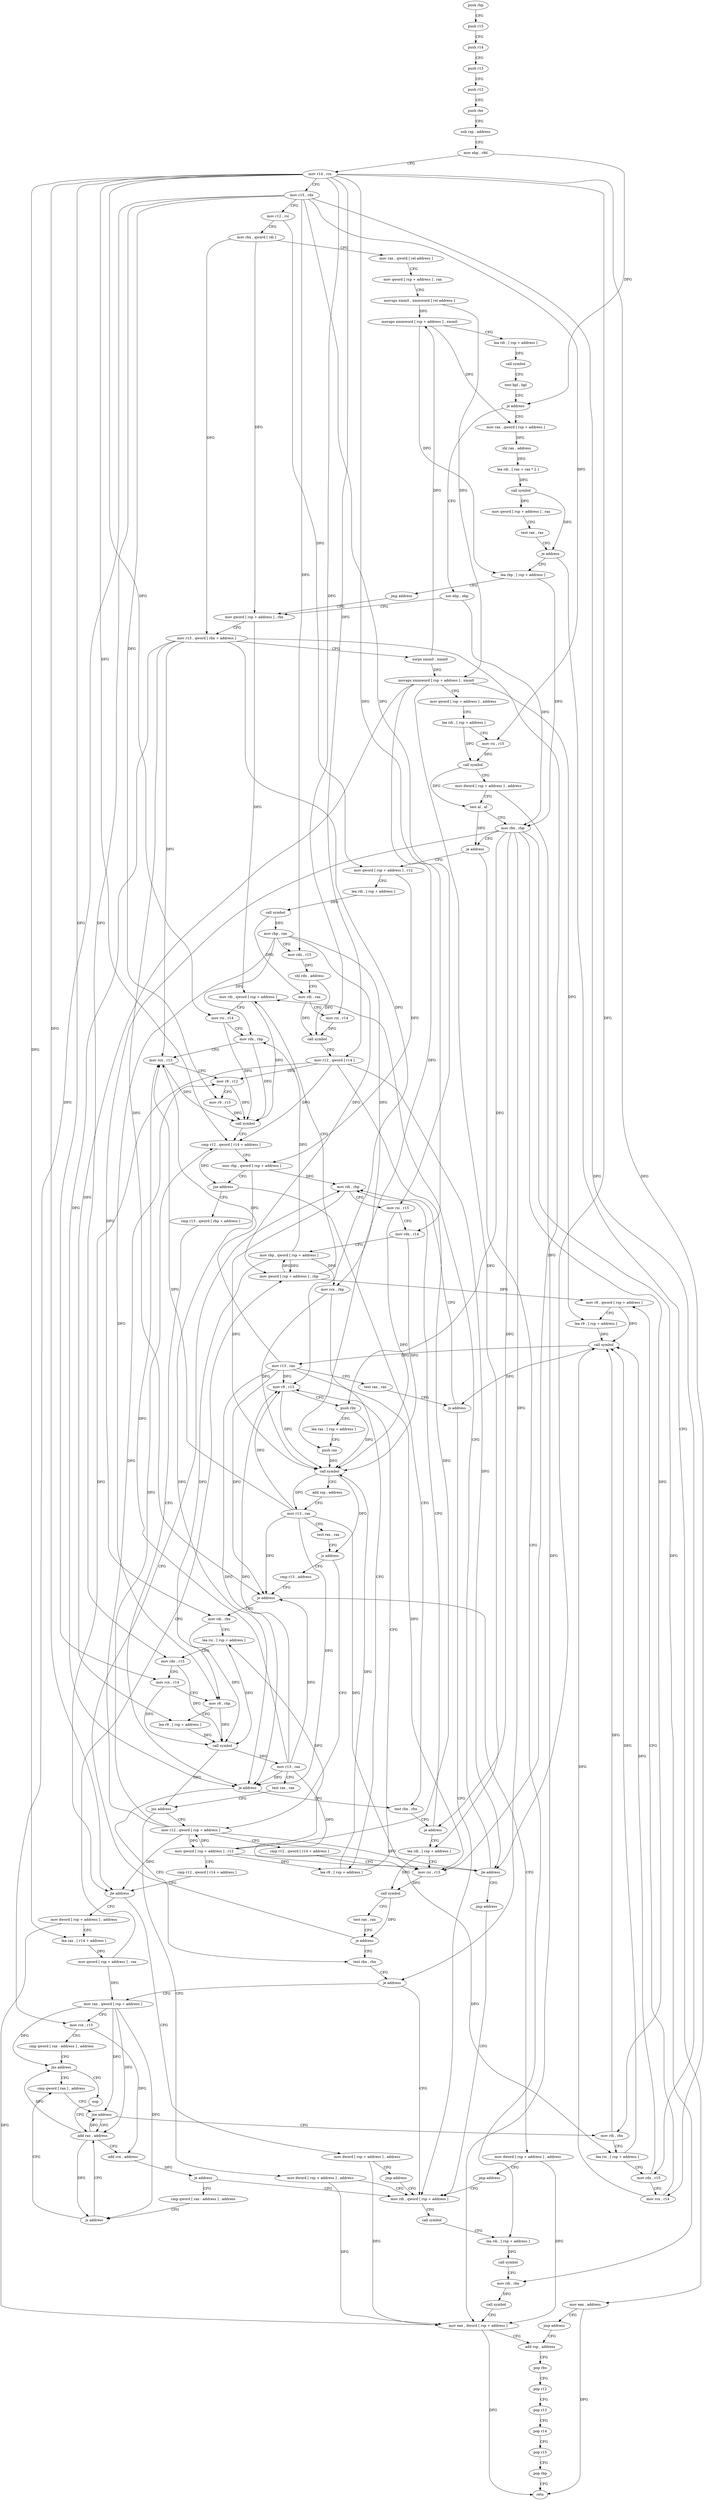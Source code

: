 digraph "func" {
"4246784" [label = "push rbp" ]
"4246785" [label = "push r15" ]
"4246787" [label = "push r14" ]
"4246789" [label = "push r13" ]
"4246791" [label = "push r12" ]
"4246793" [label = "push rbx" ]
"4246794" [label = "sub rsp , address" ]
"4246801" [label = "mov ebp , r8d" ]
"4246804" [label = "mov r14 , rcx" ]
"4246807" [label = "mov r15 , rdx" ]
"4246810" [label = "mov r12 , rsi" ]
"4246813" [label = "mov rbx , qword [ rdi ]" ]
"4246816" [label = "mov rax , qword [ rel address ]" ]
"4246823" [label = "mov qword [ rsp + address ] , rax" ]
"4246828" [label = "movups xmm0 , xmmword [ rel address ]" ]
"4246835" [label = "movaps xmmword [ rsp + address ] , xmm0" ]
"4246840" [label = "lea rdi , [ rsp + address ]" ]
"4246845" [label = "call symbol" ]
"4246850" [label = "test bpl , bpl" ]
"4246853" [label = "je address" ]
"4246894" [label = "xor ebp , ebp" ]
"4246855" [label = "mov rax , qword [ rsp + address ]" ]
"4246896" [label = "mov qword [ rsp + address ] , rbx" ]
"4246860" [label = "shl rax , address" ]
"4246864" [label = "lea rdi , [ rax + rax * 2 ]" ]
"4246868" [label = "call symbol" ]
"4246873" [label = "mov qword [ rsp + address ] , rax" ]
"4246878" [label = "test rax , rax" ]
"4246881" [label = "je address" ]
"4247365" [label = "mov eax , address" ]
"4246887" [label = "lea rbp , [ rsp + address ]" ]
"4247325" [label = "lea rdi , [ rsp + address ]" ]
"4247330" [label = "call symbol" ]
"4247335" [label = "mov rdi , rbx" ]
"4247338" [label = "call symbol" ]
"4247343" [label = "mov eax , dword [ rsp + address ]" ]
"4247347" [label = "add rsp , address" ]
"4246957" [label = "mov qword [ rsp + address ] , r12" ]
"4246962" [label = "lea rdi , [ rsp + address ]" ]
"4246967" [label = "call symbol" ]
"4246972" [label = "mov rbp , rax" ]
"4246975" [label = "mov rdx , r15" ]
"4246978" [label = "shl rdx , address" ]
"4246982" [label = "mov rdi , rax" ]
"4246985" [label = "mov rsi , r14" ]
"4246988" [label = "call symbol" ]
"4246993" [label = "mov r12 , qword [ r14 ]" ]
"4246996" [label = "mov qword [ rsp + address ] , r12" ]
"4247001" [label = "cmp r12 , qword [ r14 + address ]" ]
"4247005" [label = "jle address" ]
"4247020" [label = "mov dword [ rsp + address ] , address" ]
"4247007" [label = "mov dword [ rsp + address ] , address" ]
"4247370" [label = "jmp address" ]
"4246892" [label = "jmp address" ]
"4247028" [label = "lea rax , [ r14 + address ]" ]
"4247032" [label = "mov qword [ rsp + address ] , rax" ]
"4247037" [label = "mov qword [ rsp + address ] , rbp" ]
"4247042" [label = "mov rdi , qword [ rsp + address ]" ]
"4247015" [label = "jmp address" ]
"4247315" [label = "mov rdi , qword [ rsp + address ]" ]
"4247354" [label = "pop rbx" ]
"4247355" [label = "pop r12" ]
"4247357" [label = "pop r13" ]
"4247359" [label = "pop r14" ]
"4247361" [label = "pop r15" ]
"4247363" [label = "pop rbp" ]
"4247364" [label = "retn" ]
"4246901" [label = "mov r13 , qword [ rbx + address ]" ]
"4246908" [label = "xorps xmm0 , xmm0" ]
"4246911" [label = "movaps xmmword [ rsp + address ] , xmm0" ]
"4246916" [label = "mov qword [ rsp + address ] , address" ]
"4246925" [label = "lea rdi , [ rsp + address ]" ]
"4246930" [label = "mov rsi , r15" ]
"4246933" [label = "call symbol" ]
"4246938" [label = "mov dword [ rsp + address ] , address" ]
"4246946" [label = "test al , al" ]
"4246948" [label = "mov rbx , rbp" ]
"4246951" [label = "je address" ]
"4247087" [label = "test rbx , rbx" ]
"4247090" [label = "je address" ]
"4247200" [label = "mov rdi , rbp" ]
"4247092" [label = "lea rdi , [ rsp + address ]" ]
"4247078" [label = "cmp r13 , qword [ rbp + address ]" ]
"4247085" [label = "je address" ]
"4247110" [label = "test rbx , rbx" ]
"4247320" [label = "call symbol" ]
"4247203" [label = "mov rsi , r15" ]
"4247206" [label = "mov rdx , r14" ]
"4247209" [label = "mov rbp , qword [ rsp + address ]" ]
"4247214" [label = "mov rcx , rbp" ]
"4247217" [label = "lea r8 , [ rsp + address ]" ]
"4247222" [label = "mov r9 , r13" ]
"4247225" [label = "push rbx" ]
"4247226" [label = "lea rax , [ rsp + address ]" ]
"4247231" [label = "push rax" ]
"4247232" [label = "call symbol" ]
"4247237" [label = "add rsp , address" ]
"4247241" [label = "mov r13 , rax" ]
"4247244" [label = "test rax , rax" ]
"4247247" [label = "js address" ]
"4247266" [label = "cmp r13 , address" ]
"4247249" [label = "mov r12 , qword [ rsp + address ]" ]
"4247097" [label = "mov rsi , r13" ]
"4247100" [label = "call symbol" ]
"4247105" [label = "test rax , rax" ]
"4247108" [label = "je address" ]
"4247113" [label = "je address" ]
"4247119" [label = "mov rax , qword [ rsp + address ]" ]
"4247270" [label = "je address" ]
"4247372" [label = "mov dword [ rsp + address ] , address" ]
"4247272" [label = "mov rdi , rbx" ]
"4247254" [label = "cmp r12 , qword [ r14 + address ]" ]
"4247258" [label = "jle address" ]
"4247264" [label = "jmp address" ]
"4247124" [label = "mov rcx , r15" ]
"4247127" [label = "cmp qword [ rax - address ] , address" ]
"4247132" [label = "jns address" ]
"4247157" [label = "cmp qword [ rax ] , address" ]
"4247134" [label = "nop" ]
"4247380" [label = "jmp address" ]
"4247275" [label = "lea rsi , [ rsp + address ]" ]
"4247280" [label = "mov rdx , r15" ]
"4247283" [label = "mov rcx , r14" ]
"4247286" [label = "mov r8 , rbp" ]
"4247289" [label = "lea r9 , [ rsp + address ]" ]
"4247294" [label = "call symbol" ]
"4247299" [label = "mov r13 , rax" ]
"4247302" [label = "test rax , rax" ]
"4247305" [label = "jns address" ]
"4247307" [label = "mov dword [ rsp + address ] , address" ]
"4247047" [label = "mov rsi , r14" ]
"4247050" [label = "mov rdx , rbp" ]
"4247053" [label = "mov rcx , r13" ]
"4247056" [label = "mov r8 , r12" ]
"4247059" [label = "mov r9 , r15" ]
"4247062" [label = "call symbol" ]
"4247067" [label = "cmp r12 , qword [ r14 + address ]" ]
"4247071" [label = "mov rbp , qword [ rsp + address ]" ]
"4247076" [label = "jne address" ]
"4247161" [label = "jne address" ]
"4247136" [label = "add rax , address" ]
"4247163" [label = "mov rdi , rbx" ]
"4247140" [label = "add rcx , address" ]
"4247144" [label = "je address" ]
"4247150" [label = "cmp qword [ rax - address ] , address" ]
"4247166" [label = "lea rsi , [ rsp + address ]" ]
"4247171" [label = "mov rdx , r15" ]
"4247174" [label = "mov rcx , r14" ]
"4247177" [label = "mov r8 , qword [ rsp + address ]" ]
"4247182" [label = "lea r9 , [ rsp + address ]" ]
"4247187" [label = "call symbol" ]
"4247192" [label = "mov r13 , rax" ]
"4247195" [label = "test rax , rax" ]
"4247198" [label = "js address" ]
"4247155" [label = "js address" ]
"4246784" -> "4246785" [ label = "CFG" ]
"4246785" -> "4246787" [ label = "CFG" ]
"4246787" -> "4246789" [ label = "CFG" ]
"4246789" -> "4246791" [ label = "CFG" ]
"4246791" -> "4246793" [ label = "CFG" ]
"4246793" -> "4246794" [ label = "CFG" ]
"4246794" -> "4246801" [ label = "CFG" ]
"4246801" -> "4246804" [ label = "CFG" ]
"4246801" -> "4246853" [ label = "DFG" ]
"4246804" -> "4246807" [ label = "CFG" ]
"4246804" -> "4246985" [ label = "DFG" ]
"4246804" -> "4246993" [ label = "DFG" ]
"4246804" -> "4247005" [ label = "DFG" ]
"4246804" -> "4247028" [ label = "DFG" ]
"4246804" -> "4247047" [ label = "DFG" ]
"4246804" -> "4247067" [ label = "DFG" ]
"4246804" -> "4247206" [ label = "DFG" ]
"4246804" -> "4247258" [ label = "DFG" ]
"4246804" -> "4247283" [ label = "DFG" ]
"4246804" -> "4247174" [ label = "DFG" ]
"4246807" -> "4246810" [ label = "CFG" ]
"4246807" -> "4246930" [ label = "DFG" ]
"4246807" -> "4246975" [ label = "DFG" ]
"4246807" -> "4247059" [ label = "DFG" ]
"4246807" -> "4247203" [ label = "DFG" ]
"4246807" -> "4247124" [ label = "DFG" ]
"4246807" -> "4247280" [ label = "DFG" ]
"4246807" -> "4247171" [ label = "DFG" ]
"4246810" -> "4246813" [ label = "CFG" ]
"4246810" -> "4246957" [ label = "DFG" ]
"4246813" -> "4246816" [ label = "CFG" ]
"4246813" -> "4246896" [ label = "DFG" ]
"4246813" -> "4246901" [ label = "DFG" ]
"4246816" -> "4246823" [ label = "CFG" ]
"4246823" -> "4246828" [ label = "CFG" ]
"4246828" -> "4246835" [ label = "DFG" ]
"4246828" -> "4246911" [ label = "DFG" ]
"4246835" -> "4246840" [ label = "CFG" ]
"4246835" -> "4246855" [ label = "DFG" ]
"4246835" -> "4246887" [ label = "DFG" ]
"4246840" -> "4246845" [ label = "DFG" ]
"4246845" -> "4246850" [ label = "CFG" ]
"4246850" -> "4246853" [ label = "CFG" ]
"4246853" -> "4246894" [ label = "CFG" ]
"4246853" -> "4246855" [ label = "CFG" ]
"4246894" -> "4246896" [ label = "CFG" ]
"4246894" -> "4246948" [ label = "DFG" ]
"4246855" -> "4246860" [ label = "DFG" ]
"4246896" -> "4246901" [ label = "CFG" ]
"4246896" -> "4247042" [ label = "DFG" ]
"4246860" -> "4246864" [ label = "DFG" ]
"4246864" -> "4246868" [ label = "DFG" ]
"4246868" -> "4246873" [ label = "DFG" ]
"4246868" -> "4246881" [ label = "DFG" ]
"4246873" -> "4246878" [ label = "CFG" ]
"4246878" -> "4246881" [ label = "CFG" ]
"4246881" -> "4247365" [ label = "CFG" ]
"4246881" -> "4246887" [ label = "CFG" ]
"4247365" -> "4247370" [ label = "CFG" ]
"4247365" -> "4247364" [ label = "DFG" ]
"4246887" -> "4246892" [ label = "CFG" ]
"4246887" -> "4246948" [ label = "DFG" ]
"4247325" -> "4247330" [ label = "DFG" ]
"4247330" -> "4247335" [ label = "CFG" ]
"4247335" -> "4247338" [ label = "DFG" ]
"4247338" -> "4247343" [ label = "CFG" ]
"4247343" -> "4247347" [ label = "CFG" ]
"4247343" -> "4247364" [ label = "DFG" ]
"4247347" -> "4247354" [ label = "CFG" ]
"4246957" -> "4246962" [ label = "CFG" ]
"4246957" -> "4247071" [ label = "DFG" ]
"4246962" -> "4246967" [ label = "DFG" ]
"4246967" -> "4246972" [ label = "DFG" ]
"4246967" -> "4246982" [ label = "DFG" ]
"4246972" -> "4246975" [ label = "CFG" ]
"4246972" -> "4247037" [ label = "DFG" ]
"4246972" -> "4247050" [ label = "DFG" ]
"4246972" -> "4247214" [ label = "DFG" ]
"4246972" -> "4247286" [ label = "DFG" ]
"4246975" -> "4246978" [ label = "DFG" ]
"4246978" -> "4246982" [ label = "CFG" ]
"4246978" -> "4246988" [ label = "DFG" ]
"4246982" -> "4246985" [ label = "CFG" ]
"4246982" -> "4246988" [ label = "DFG" ]
"4246985" -> "4246988" [ label = "DFG" ]
"4246988" -> "4246993" [ label = "CFG" ]
"4246993" -> "4246996" [ label = "DFG" ]
"4246993" -> "4247005" [ label = "DFG" ]
"4246993" -> "4247056" [ label = "DFG" ]
"4246993" -> "4247067" [ label = "DFG" ]
"4246993" -> "4247258" [ label = "DFG" ]
"4246996" -> "4247001" [ label = "CFG" ]
"4246996" -> "4247249" [ label = "DFG" ]
"4246996" -> "4247217" [ label = "DFG" ]
"4246996" -> "4247275" [ label = "DFG" ]
"4246996" -> "4247166" [ label = "DFG" ]
"4247001" -> "4247005" [ label = "CFG" ]
"4247005" -> "4247020" [ label = "CFG" ]
"4247005" -> "4247007" [ label = "CFG" ]
"4247020" -> "4247028" [ label = "CFG" ]
"4247020" -> "4247343" [ label = "DFG" ]
"4247007" -> "4247015" [ label = "CFG" ]
"4247007" -> "4247343" [ label = "DFG" ]
"4247370" -> "4247347" [ label = "CFG" ]
"4246892" -> "4246896" [ label = "CFG" ]
"4247028" -> "4247032" [ label = "DFG" ]
"4247032" -> "4247037" [ label = "CFG" ]
"4247032" -> "4247119" [ label = "DFG" ]
"4247037" -> "4247042" [ label = "CFG" ]
"4247037" -> "4247209" [ label = "DFG" ]
"4247037" -> "4247177" [ label = "DFG" ]
"4247042" -> "4247047" [ label = "CFG" ]
"4247042" -> "4247062" [ label = "DFG" ]
"4247015" -> "4247315" [ label = "CFG" ]
"4247315" -> "4247320" [ label = "CFG" ]
"4247354" -> "4247355" [ label = "CFG" ]
"4247355" -> "4247357" [ label = "CFG" ]
"4247357" -> "4247359" [ label = "CFG" ]
"4247359" -> "4247361" [ label = "CFG" ]
"4247361" -> "4247363" [ label = "CFG" ]
"4247363" -> "4247364" [ label = "CFG" ]
"4246901" -> "4246908" [ label = "CFG" ]
"4246901" -> "4247053" [ label = "DFG" ]
"4246901" -> "4247085" [ label = "DFG" ]
"4246901" -> "4247222" [ label = "DFG" ]
"4246901" -> "4247097" [ label = "DFG" ]
"4246901" -> "4247270" [ label = "DFG" ]
"4246908" -> "4246911" [ label = "DFG" ]
"4246908" -> "4246835" [ label = "DFG" ]
"4246911" -> "4246916" [ label = "CFG" ]
"4246911" -> "4247231" [ label = "DFG" ]
"4246911" -> "4247092" [ label = "DFG" ]
"4246911" -> "4247289" [ label = "DFG" ]
"4246911" -> "4247182" [ label = "DFG" ]
"4246916" -> "4246925" [ label = "CFG" ]
"4246925" -> "4246930" [ label = "CFG" ]
"4246925" -> "4246933" [ label = "DFG" ]
"4246930" -> "4246933" [ label = "DFG" ]
"4246933" -> "4246938" [ label = "CFG" ]
"4246933" -> "4246946" [ label = "DFG" ]
"4246938" -> "4246946" [ label = "CFG" ]
"4246938" -> "4247343" [ label = "DFG" ]
"4246946" -> "4246948" [ label = "CFG" ]
"4246946" -> "4246951" [ label = "DFG" ]
"4246948" -> "4246951" [ label = "CFG" ]
"4246948" -> "4247335" [ label = "DFG" ]
"4246948" -> "4247090" [ label = "DFG" ]
"4246948" -> "4247225" [ label = "DFG" ]
"4246948" -> "4247113" [ label = "DFG" ]
"4246948" -> "4247272" [ label = "DFG" ]
"4246948" -> "4247163" [ label = "DFG" ]
"4246951" -> "4247325" [ label = "CFG" ]
"4246951" -> "4246957" [ label = "CFG" ]
"4247087" -> "4247090" [ label = "CFG" ]
"4247090" -> "4247200" [ label = "CFG" ]
"4247090" -> "4247092" [ label = "CFG" ]
"4247200" -> "4247203" [ label = "CFG" ]
"4247200" -> "4247232" [ label = "DFG" ]
"4247092" -> "4247097" [ label = "CFG" ]
"4247092" -> "4247100" [ label = "DFG" ]
"4247078" -> "4247085" [ label = "CFG" ]
"4247085" -> "4247110" [ label = "CFG" ]
"4247085" -> "4247087" [ label = "CFG" ]
"4247110" -> "4247113" [ label = "CFG" ]
"4247320" -> "4247325" [ label = "CFG" ]
"4247203" -> "4247206" [ label = "CFG" ]
"4247203" -> "4247232" [ label = "DFG" ]
"4247206" -> "4247209" [ label = "CFG" ]
"4247206" -> "4247232" [ label = "DFG" ]
"4247209" -> "4247214" [ label = "DFG" ]
"4247209" -> "4247037" [ label = "DFG" ]
"4247209" -> "4247050" [ label = "DFG" ]
"4247209" -> "4247286" [ label = "DFG" ]
"4247214" -> "4247217" [ label = "CFG" ]
"4247214" -> "4247232" [ label = "DFG" ]
"4247217" -> "4247222" [ label = "CFG" ]
"4247217" -> "4247232" [ label = "DFG" ]
"4247222" -> "4247225" [ label = "CFG" ]
"4247222" -> "4247232" [ label = "DFG" ]
"4247225" -> "4247226" [ label = "CFG" ]
"4247225" -> "4247232" [ label = "DFG" ]
"4247226" -> "4247231" [ label = "CFG" ]
"4247231" -> "4247232" [ label = "DFG" ]
"4247232" -> "4247237" [ label = "CFG" ]
"4247232" -> "4247241" [ label = "DFG" ]
"4247232" -> "4247247" [ label = "DFG" ]
"4247237" -> "4247241" [ label = "CFG" ]
"4247241" -> "4247244" [ label = "CFG" ]
"4247241" -> "4247053" [ label = "DFG" ]
"4247241" -> "4247222" [ label = "DFG" ]
"4247241" -> "4247085" [ label = "DFG" ]
"4247241" -> "4247097" [ label = "DFG" ]
"4247241" -> "4247270" [ label = "DFG" ]
"4247244" -> "4247247" [ label = "CFG" ]
"4247247" -> "4247266" [ label = "CFG" ]
"4247247" -> "4247249" [ label = "CFG" ]
"4247266" -> "4247270" [ label = "CFG" ]
"4247249" -> "4247254" [ label = "CFG" ]
"4247249" -> "4246996" [ label = "DFG" ]
"4247249" -> "4247056" [ label = "DFG" ]
"4247249" -> "4247005" [ label = "DFG" ]
"4247249" -> "4247067" [ label = "DFG" ]
"4247249" -> "4247258" [ label = "DFG" ]
"4247097" -> "4247100" [ label = "DFG" ]
"4247100" -> "4247105" [ label = "CFG" ]
"4247100" -> "4247108" [ label = "DFG" ]
"4247105" -> "4247108" [ label = "CFG" ]
"4247108" -> "4247200" [ label = "CFG" ]
"4247108" -> "4247110" [ label = "CFG" ]
"4247113" -> "4247315" [ label = "CFG" ]
"4247113" -> "4247119" [ label = "CFG" ]
"4247119" -> "4247124" [ label = "CFG" ]
"4247119" -> "4247132" [ label = "DFG" ]
"4247119" -> "4247161" [ label = "DFG" ]
"4247119" -> "4247136" [ label = "DFG" ]
"4247119" -> "4247155" [ label = "DFG" ]
"4247270" -> "4247372" [ label = "CFG" ]
"4247270" -> "4247272" [ label = "CFG" ]
"4247372" -> "4247380" [ label = "CFG" ]
"4247372" -> "4247343" [ label = "DFG" ]
"4247272" -> "4247275" [ label = "CFG" ]
"4247272" -> "4247294" [ label = "DFG" ]
"4247254" -> "4247258" [ label = "CFG" ]
"4247258" -> "4247042" [ label = "CFG" ]
"4247258" -> "4247264" [ label = "CFG" ]
"4247264" -> "4247315" [ label = "CFG" ]
"4247124" -> "4247127" [ label = "CFG" ]
"4247124" -> "4247140" [ label = "DFG" ]
"4247127" -> "4247132" [ label = "CFG" ]
"4247132" -> "4247157" [ label = "CFG" ]
"4247132" -> "4247134" [ label = "CFG" ]
"4247157" -> "4247161" [ label = "CFG" ]
"4247134" -> "4247136" [ label = "CFG" ]
"4247380" -> "4247315" [ label = "CFG" ]
"4247275" -> "4247280" [ label = "CFG" ]
"4247275" -> "4247294" [ label = "DFG" ]
"4247280" -> "4247283" [ label = "CFG" ]
"4247280" -> "4247294" [ label = "DFG" ]
"4247283" -> "4247286" [ label = "CFG" ]
"4247283" -> "4247294" [ label = "DFG" ]
"4247286" -> "4247289" [ label = "CFG" ]
"4247286" -> "4247294" [ label = "DFG" ]
"4247289" -> "4247294" [ label = "DFG" ]
"4247294" -> "4247299" [ label = "DFG" ]
"4247294" -> "4247305" [ label = "DFG" ]
"4247299" -> "4247302" [ label = "CFG" ]
"4247299" -> "4247053" [ label = "DFG" ]
"4247299" -> "4247222" [ label = "DFG" ]
"4247299" -> "4247097" [ label = "DFG" ]
"4247299" -> "4247270" [ label = "DFG" ]
"4247299" -> "4247085" [ label = "DFG" ]
"4247302" -> "4247305" [ label = "CFG" ]
"4247305" -> "4247249" [ label = "CFG" ]
"4247305" -> "4247307" [ label = "CFG" ]
"4247307" -> "4247315" [ label = "CFG" ]
"4247307" -> "4247343" [ label = "DFG" ]
"4247047" -> "4247050" [ label = "CFG" ]
"4247047" -> "4247062" [ label = "DFG" ]
"4247050" -> "4247053" [ label = "CFG" ]
"4247050" -> "4247062" [ label = "DFG" ]
"4247053" -> "4247056" [ label = "CFG" ]
"4247053" -> "4247062" [ label = "DFG" ]
"4247056" -> "4247059" [ label = "CFG" ]
"4247056" -> "4247062" [ label = "DFG" ]
"4247059" -> "4247062" [ label = "DFG" ]
"4247062" -> "4247067" [ label = "CFG" ]
"4247067" -> "4247071" [ label = "CFG" ]
"4247067" -> "4247076" [ label = "DFG" ]
"4247071" -> "4247076" [ label = "CFG" ]
"4247071" -> "4247085" [ label = "DFG" ]
"4247071" -> "4247200" [ label = "DFG" ]
"4247076" -> "4247087" [ label = "CFG" ]
"4247076" -> "4247078" [ label = "CFG" ]
"4247161" -> "4247136" [ label = "CFG" ]
"4247161" -> "4247163" [ label = "CFG" ]
"4247136" -> "4247140" [ label = "CFG" ]
"4247136" -> "4247132" [ label = "DFG" ]
"4247136" -> "4247161" [ label = "DFG" ]
"4247136" -> "4247155" [ label = "DFG" ]
"4247163" -> "4247166" [ label = "CFG" ]
"4247163" -> "4247187" [ label = "DFG" ]
"4247140" -> "4247144" [ label = "DFG" ]
"4247144" -> "4247315" [ label = "CFG" ]
"4247144" -> "4247150" [ label = "CFG" ]
"4247150" -> "4247155" [ label = "CFG" ]
"4247166" -> "4247171" [ label = "CFG" ]
"4247166" -> "4247187" [ label = "DFG" ]
"4247171" -> "4247174" [ label = "CFG" ]
"4247171" -> "4247187" [ label = "DFG" ]
"4247174" -> "4247177" [ label = "CFG" ]
"4247174" -> "4247187" [ label = "DFG" ]
"4247177" -> "4247182" [ label = "CFG" ]
"4247177" -> "4247187" [ label = "DFG" ]
"4247182" -> "4247187" [ label = "DFG" ]
"4247187" -> "4247192" [ label = "DFG" ]
"4247187" -> "4247198" [ label = "DFG" ]
"4247192" -> "4247195" [ label = "CFG" ]
"4247192" -> "4247053" [ label = "DFG" ]
"4247192" -> "4247222" [ label = "DFG" ]
"4247192" -> "4247097" [ label = "DFG" ]
"4247192" -> "4247270" [ label = "DFG" ]
"4247192" -> "4247085" [ label = "DFG" ]
"4247195" -> "4247198" [ label = "CFG" ]
"4247198" -> "4247315" [ label = "CFG" ]
"4247198" -> "4247200" [ label = "CFG" ]
"4247155" -> "4247136" [ label = "CFG" ]
"4247155" -> "4247157" [ label = "CFG" ]
}
